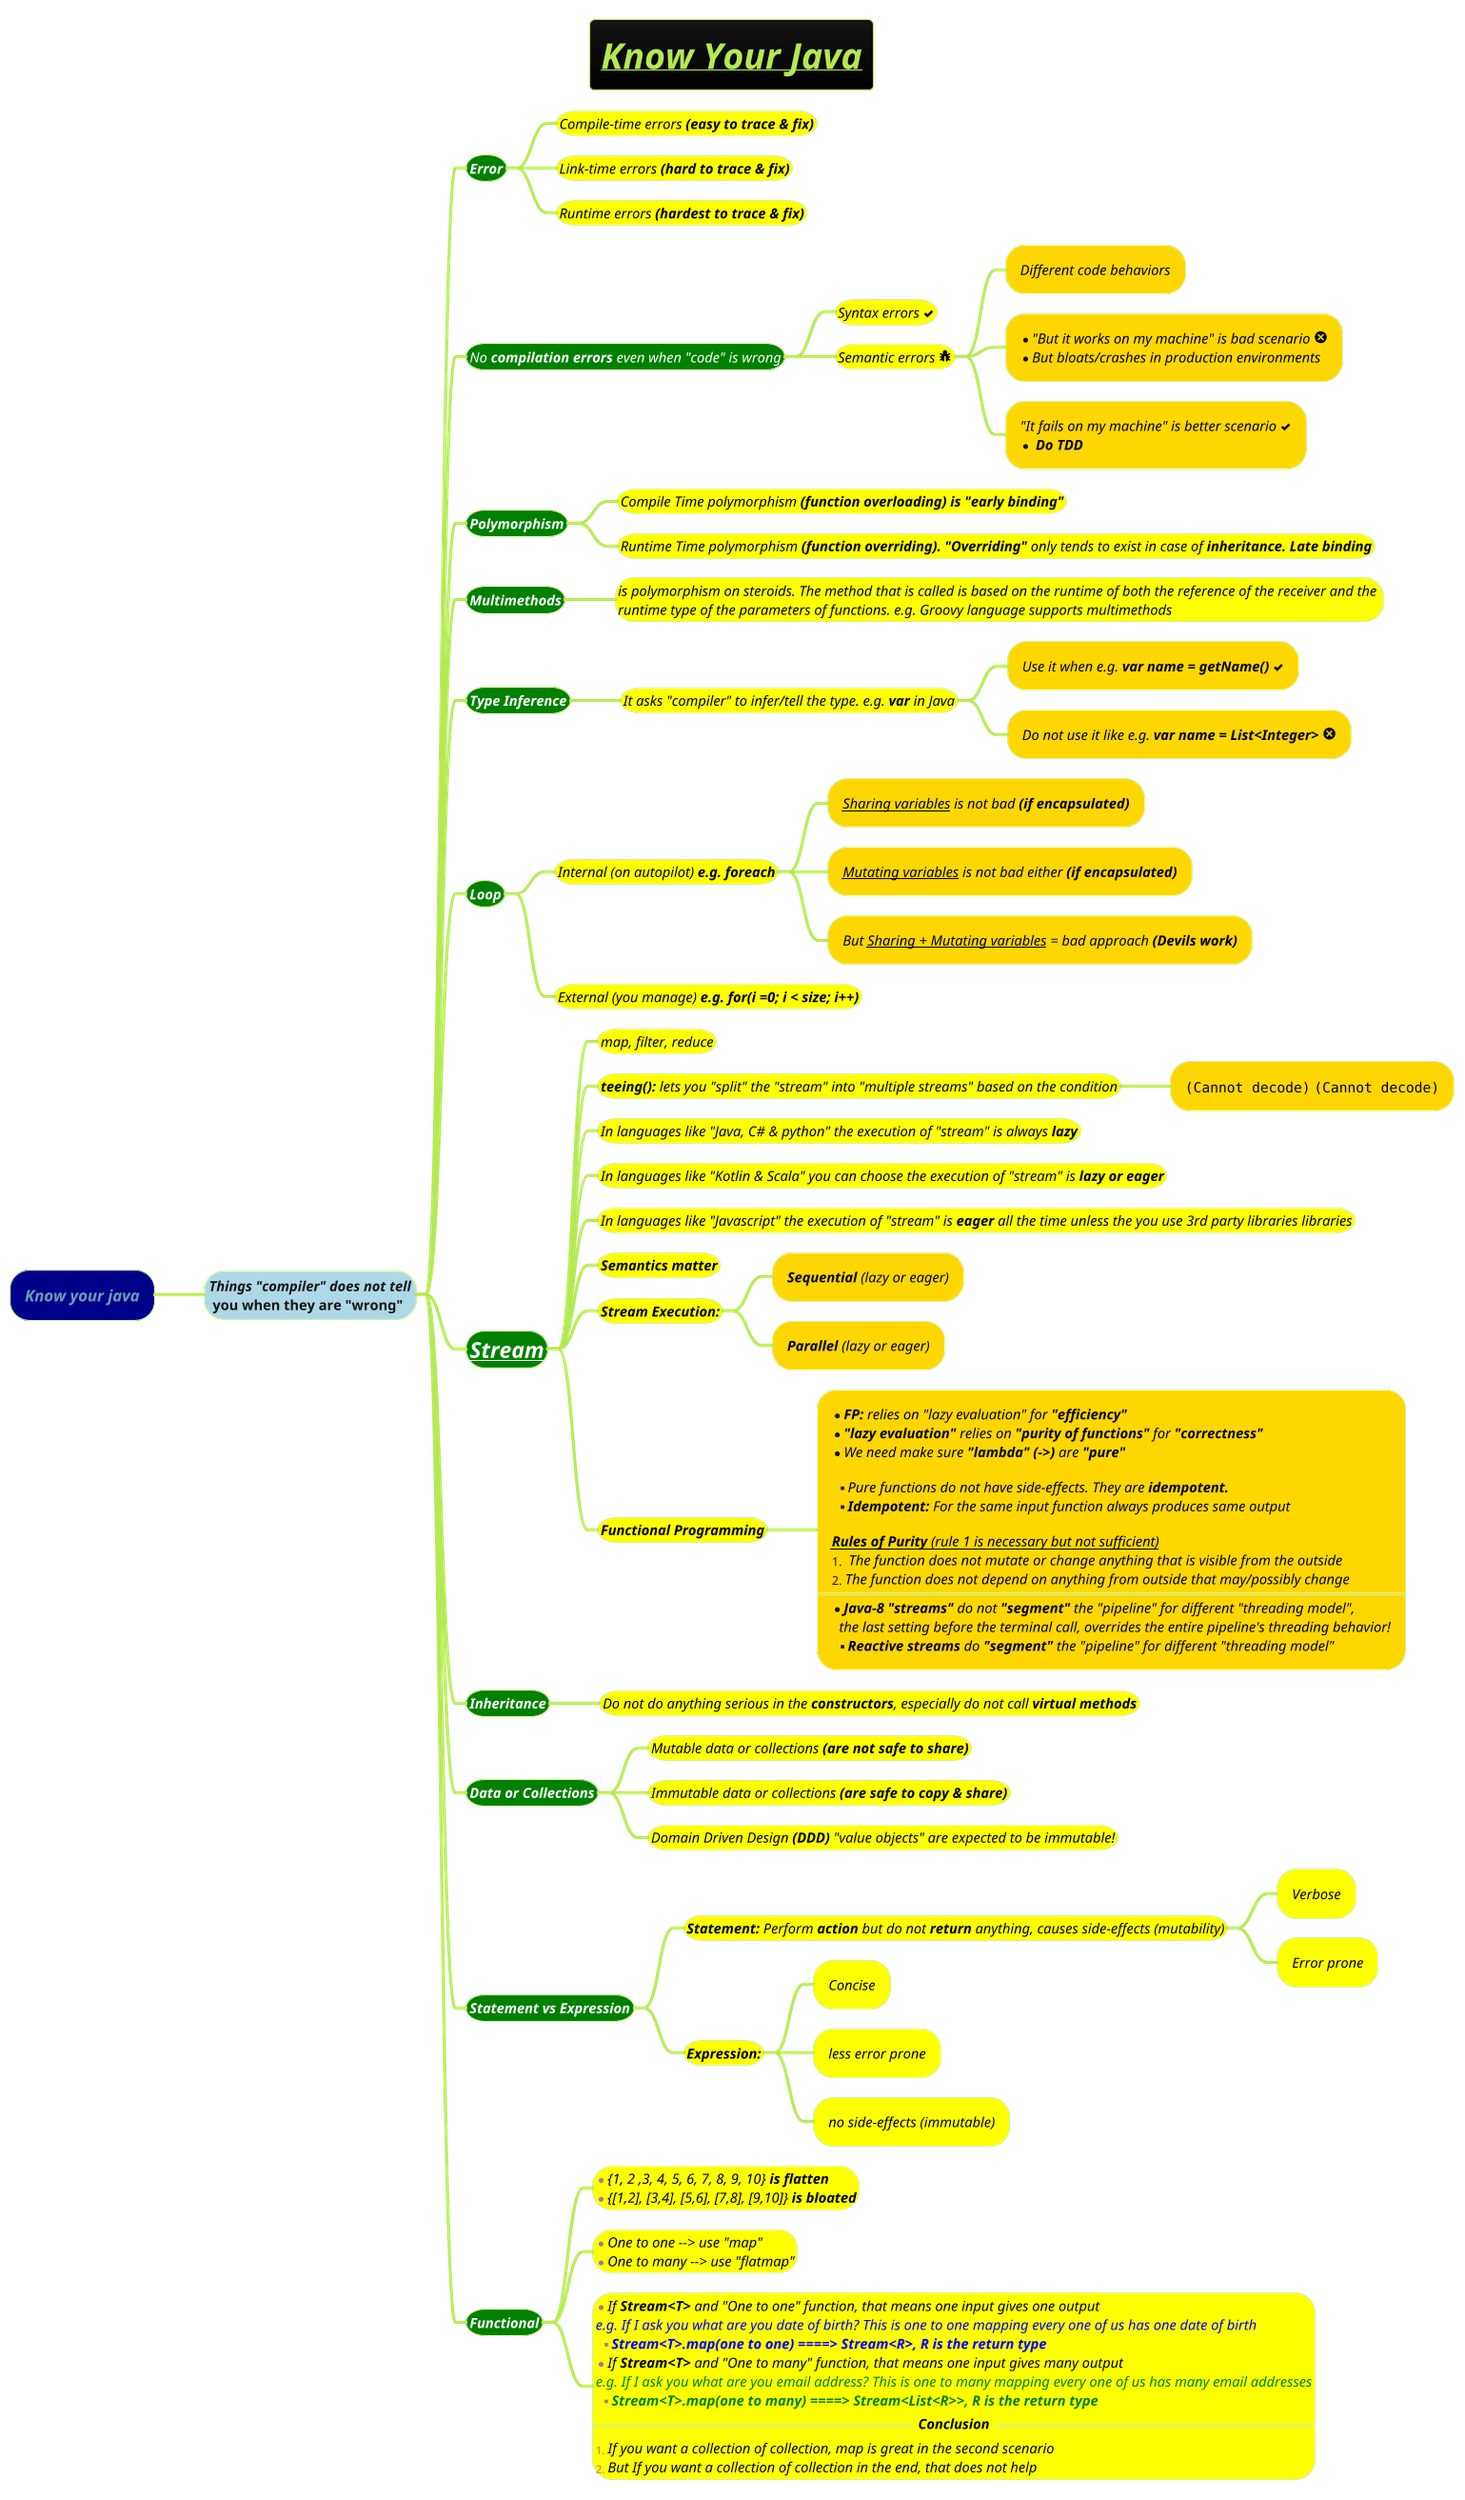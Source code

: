 @startmindmap
title =<b><i><u>Know Your Java
!theme hacker

*[#darkblue] <i>Know your java
**[#lightblue] <i>Things "compiler" does not tell\n you when they are "wrong"
***[#green] <size:14><color #white><i><b>Error
****[#yellow] <size:14><color #black><i>Compile-time errors <b>(easy to trace & fix)
****[#yellow] <size:14><color #black><i>Link-time errors <b>(hard to trace & fix)
****[#yellow] <size:14><color #black><i>Runtime errors <b>(hardest to trace & fix)
***[#green] <size:14><color #white><i>No <b>compilation errors</b> even when "code" is wrong
****[#yellow] <size:14><color #black><i>Syntax errors <&check>
****[#yellow] <size:14><color #black><i>Semantic errors <size:18><&bug>
*****[#gold] <size:14><color #black><i>Different code behaviors
*****[#gold] *<size:14><color #black><i>"But it works on my machine" is bad scenario <size:18><&circle-x>\n*<size:14><color #black><i>But bloats/crashes in production environments
*****[#gold] <size:14><color #black><i>"It fails on my machine" is better scenario <&check>\n*<size:14><color #black><i><b> Do TDD
***[#green] <size:14><color #white><i><b>Polymorphism
****[#yellow] <size:14><color #black><i>Compile Time polymorphism <b>(function overloading) is "early binding"
****[#yellow] <size:14><color #black><i>Runtime Time polymorphism **(function overriding). "Overriding"** only tends to exist in case of <b>inheritance. Late binding
***[#green] <size:14><color #white><i><b>Multimethods
****[#yellow] <size:14><color #black><i>is polymorphism on steroids. The method that is called is based on the runtime of both the reference of the receiver and the \n<size:14><color #black><i>runtime type of the parameters of functions. e.g. Groovy language supports multimethods
***[#green] <size:14><color #white><i><b>Type Inference
****[#yellow] <size:14><color #black><i>It asks "compiler" to infer/tell the type. e.g. **var** in Java
*****[#gold] <size:14><color #black><i>Use it when e.g. <b>var name = getName() <&check>
*****[#gold] <size:14><color #black><i>Do not use it like e.g. <b>var name = List<Integer> <size:18><&circle-x>
***[#green] <size:14><color #white><i><b>Loop
****[#yellow] <size:14><color #black><i>Internal (on autopilot) <b>e.g. foreach
*****[#gold] <size:14><color #black><i>__Sharing variables__ is not bad <b>(if encapsulated)
*****[#gold] <size:14><color #black><i>__Mutating variables__ is not bad either <b>(if encapsulated)
*****[#gold] <size:14><color #black><i>But __Sharing + Mutating variables__ = bad approach <b>(Devils work)
****[#yellow] <size:14><color #black><i>External (you manage) <b>e.g. for(i =0; i < size; i++)
***[#green] <size:22><color #white><i><b>[[docs/3-programming-languages/Venkat-Subramaniam/Streams.puml Stream]]
****[#yellow] <size:14><color #black><i>map, filter, reduce
****[#yellow] <size:14><color #black><i><b>teeing():</b> lets you "split" the "stream" into "multiple streams" based on the condition
*****[#gold] <size:14><color #black><i><img:images/img_4.png> <img:images/img_5.png{scale=0.58}>
****[#yellow] <size:14><color #black><i>In languages like "Java, C# & python" the execution of "stream" is always <b>lazy
****[#yellow] <size:14><color #black><i>In languages like "Kotlin & Scala" you can choose the execution of "stream" is <b>lazy or eager
****[#yellow] <size:14><color #black><i>In languages like "Javascript" the execution of "stream" is <b>eager</b> all the time unless the you use 3rd party libraries libraries
****[#yellow] <size:14><color #black><i><b>Semantics matter
****[#yellow] <size:14><color #black><i><b>Stream Execution:
*****[#gold] <size:14><color #black><i><b>Sequential </b>(lazy or eager)
*****[#gold] <size:14><color #black><i><b>Parallel </b>(lazy or eager)
****[#yellow] <size:14><color #black><i><b>Functional Programming
*****[#gold]:*<size:14><color #black><i>**FP:** relies on "lazy evaluation" for <b>"efficiency"
*<size:14><color #black><i>**"lazy evaluation"** relies on **"purity of functions"** for <b>"correctness"
*<size:14><color #black><i>We need make sure **"lambda" (->)** are <b>"pure"

**<size:14><color #black><i>Pure functions do not have side-effects. They are <b>idempotent.
**<size:14><color #black><i>**Idempotent:** For the same input function always produces same output

<size:14><color #black><i><u><b>Rules of Purity </b>(rule 1 is necessary but not sufficient)
#<size:14><color #black><i> The function does not mutate or change anything that is visible from the outside
#<size:14><color #black><i>The function does not depend on anything from outside that may/possibly change
====
*<size:14><color #black><i><b>Java-8 "streams"</b> do not **"segment"** the "pipeline" for different "threading model",
<size:14><color #black><i>  the last setting before the terminal call, overrides the entire pipeline's threading behavior!
**<size:14><color #black><i><b>Reactive streams</b> do **"segment"** the "pipeline" for different "threading model";
***[#green] <size:14><color #white><i><b>Inheritance
****[#yellow] <size:14><color #black><i>Do not do anything serious in the **constructors**, especially do not call <b>virtual methods
***[#green] <size:14><color #white><i><b>Data or Collections
****[#yellow] <size:14><color #black><i>Mutable data or collections <b>(are not safe to share)
****[#yellow] <size:14><color #black><i>Immutable data or collections <b>(are safe to copy & share)
****[#yellow] <size:14><color #black><i>Domain Driven Design **(DDD)** "value objects" are expected to be immutable!
***[#green] <size:14><color #white><i><b>Statement vs Expression
****[#yellow] <size:14><color #black><i><b>Statement:</b> Perform **action** but do not **return** anything, causes side-effects (mutability)
*****[#yellow] <size:14><color #black><i>Verbose
*****[#yellow] <size:14><color #black><i>Error prone
****[#yellow] <size:14><color #black><i><b>Expression:
*****[#yellow] <size:14><color #black><i>Concise
*****[#yellow] <size:14><color #black><i>less error prone
*****[#yellow] <size:14><color #black><i>no side-effects (immutable)
***[#green] <size:14><color #white><i><b>Functional
****[#yellow] *<size:14><color #black><i>{1, 2 ,3, 4, 5, 6, 7, 8, 9, 10} <b>is flatten\n*<size:14><color #black><i>{[1,2], [3,4], [5,6], [7,8], [9,10]} <b>is bloated
****[#yellow] *<size:14><color #black><i>One to one --> use "map"\n*<size:14><color #black><i>One to many --> use "flatmap"
****[#yellow]:*<size:14><color #black><i>If<b> Stream<T></b> and "One to one" function, that means one input gives one output
<size:14><color #blue><i>e.g. If I ask you what are you date of birth? This is one to one mapping every one of us has one date of birth
**<size:14><color #blue><i><b>Stream<T>.map(one to one) ====> Stream<R>, R is the return type
*<size:14><color #black><i>If<b> Stream<T></b> and "One to many" function, that means one input gives many output
<size:14><color #green><i>e.g. If I ask you what are you email address? This is one to many mapping every one of us has many email addresses
**<size:14><color #green><i><b>Stream<T>.map(one to many) ====> Stream<List<R>>, R is the return type
==<size:14><color #black><i><b>Conclusion==
#<size:14><color #black><i>If you want a collection of collection, map is great in the second scenario
#<size:14><color #black><i>But If you want a collection of collection in the end, that does not help;

@endmindmap

